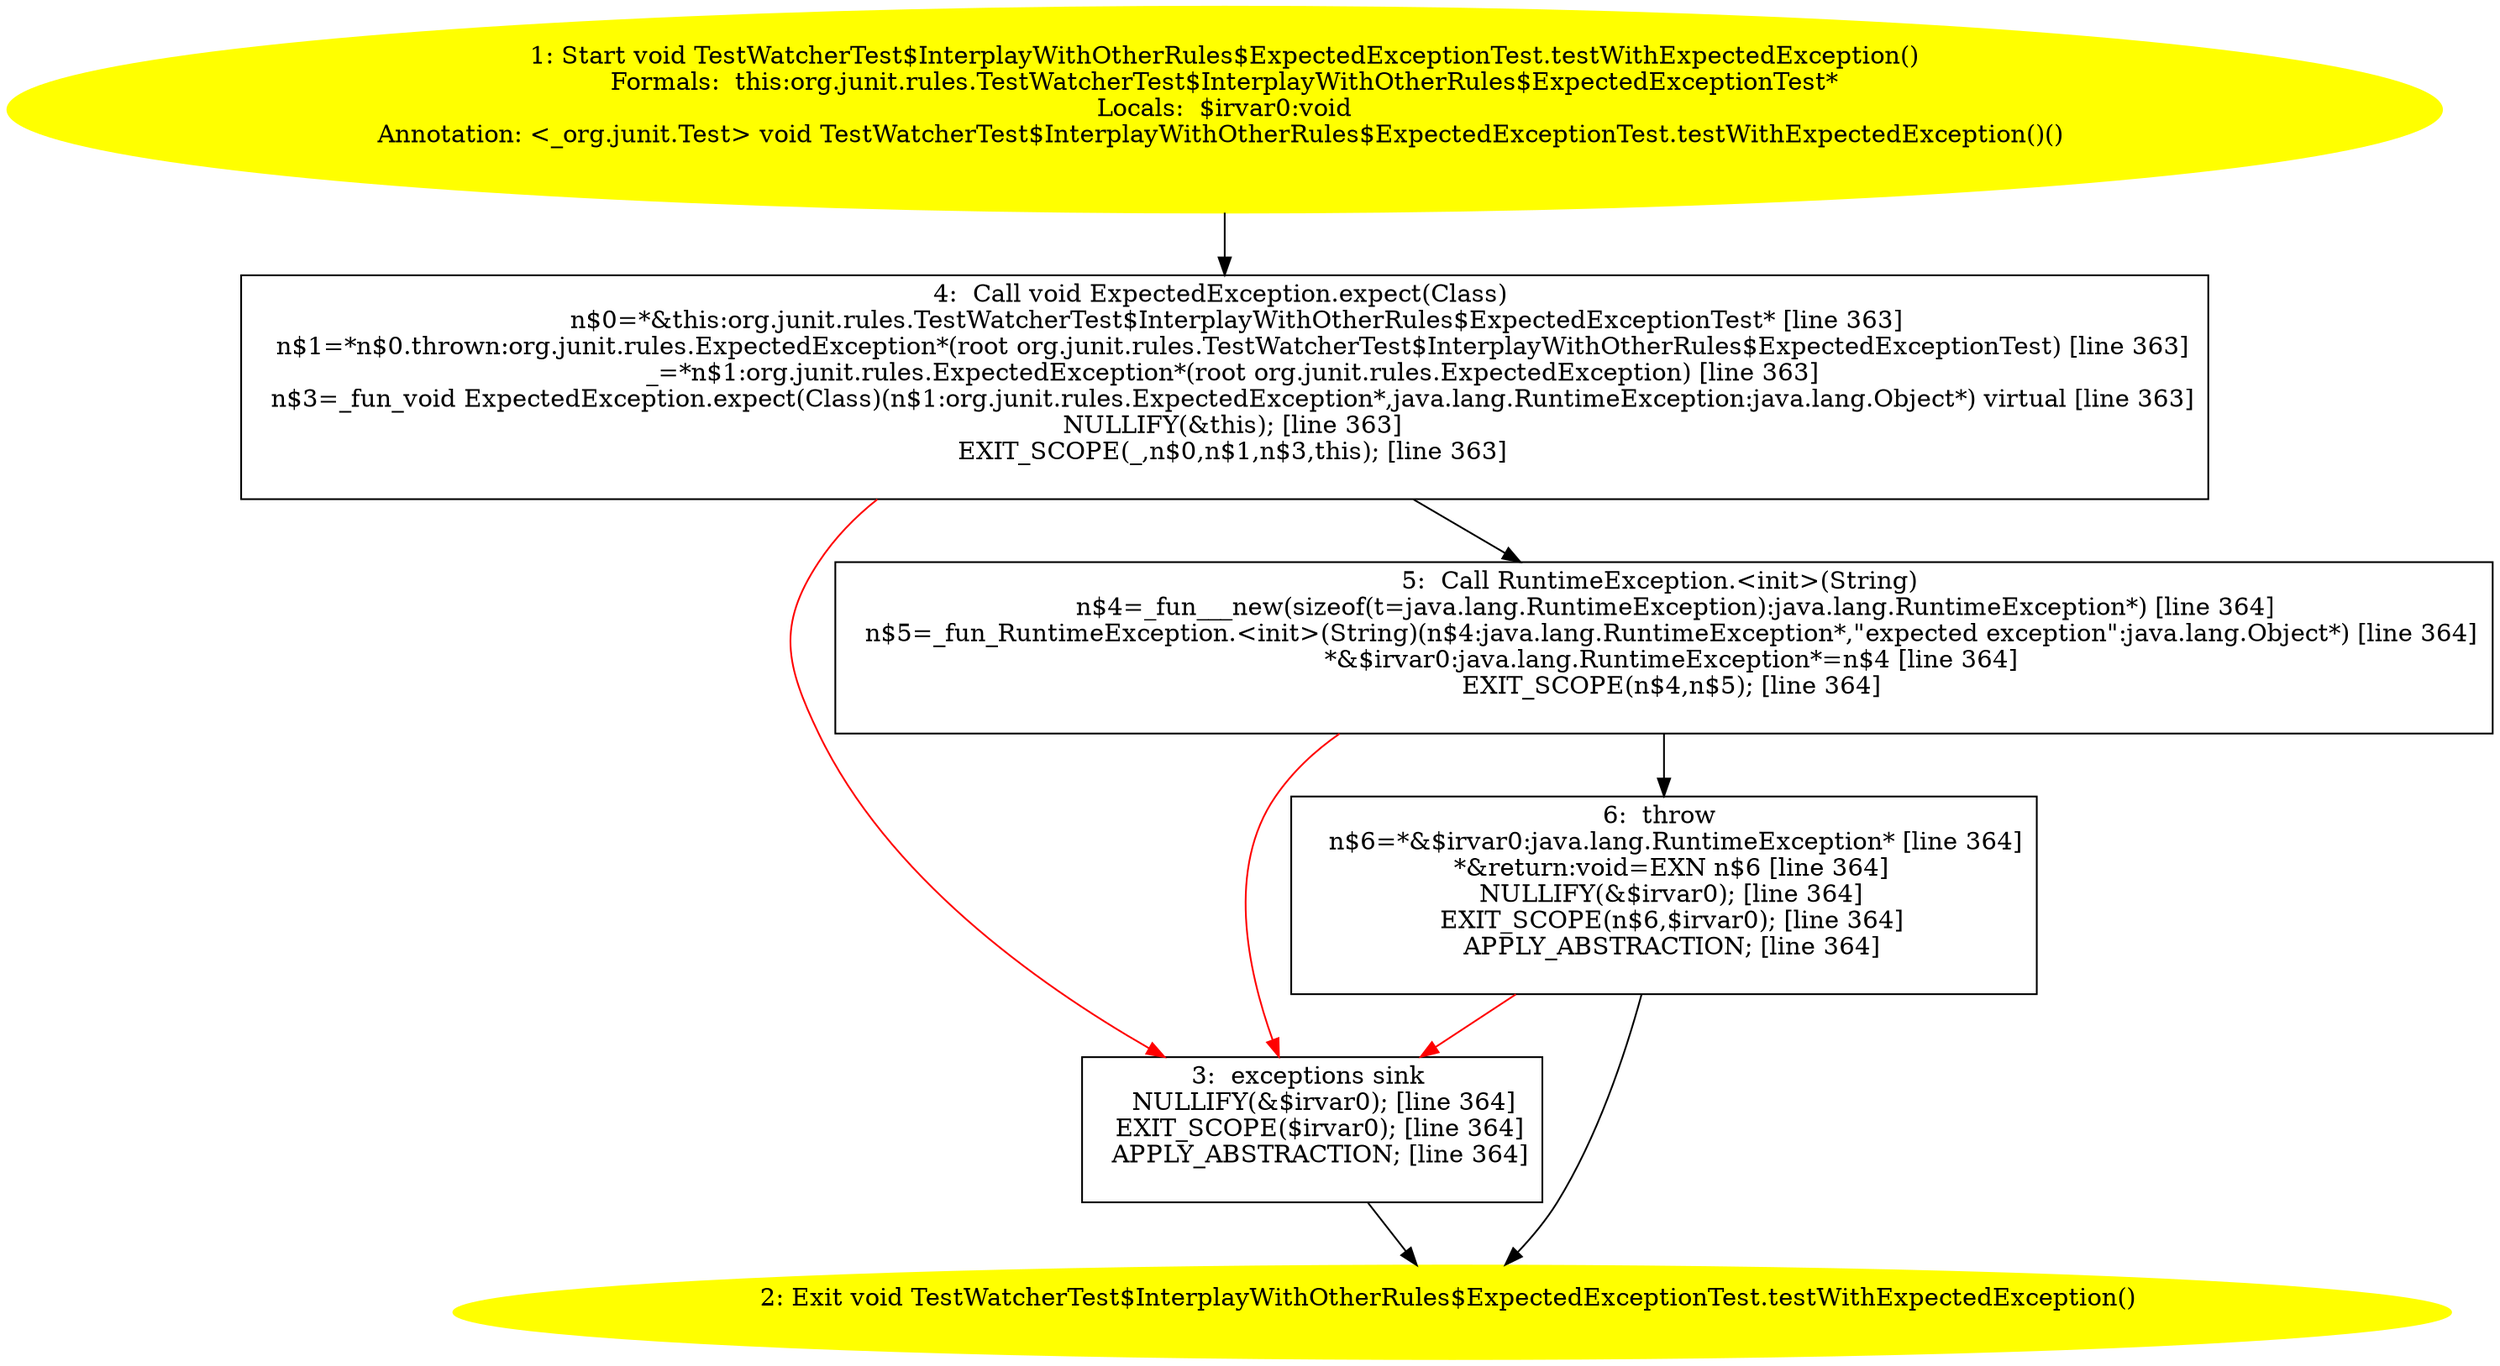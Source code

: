 /* @generated */
digraph cfg {
"org.junit.rules.TestWatcherTest$InterplayWithOtherRules$ExpectedExceptionTest.testWithExpectedExcept.4d1568dce4321577311a250e47659368_1" [label="1: Start void TestWatcherTest$InterplayWithOtherRules$ExpectedExceptionTest.testWithExpectedException()\nFormals:  this:org.junit.rules.TestWatcherTest$InterplayWithOtherRules$ExpectedExceptionTest*\nLocals:  $irvar0:void\nAnnotation: <_org.junit.Test> void TestWatcherTest$InterplayWithOtherRules$ExpectedExceptionTest.testWithExpectedException()() \n  " color=yellow style=filled]
	

	 "org.junit.rules.TestWatcherTest$InterplayWithOtherRules$ExpectedExceptionTest.testWithExpectedExcept.4d1568dce4321577311a250e47659368_1" -> "org.junit.rules.TestWatcherTest$InterplayWithOtherRules$ExpectedExceptionTest.testWithExpectedExcept.4d1568dce4321577311a250e47659368_4" ;
"org.junit.rules.TestWatcherTest$InterplayWithOtherRules$ExpectedExceptionTest.testWithExpectedExcept.4d1568dce4321577311a250e47659368_2" [label="2: Exit void TestWatcherTest$InterplayWithOtherRules$ExpectedExceptionTest.testWithExpectedException() \n  " color=yellow style=filled]
	

"org.junit.rules.TestWatcherTest$InterplayWithOtherRules$ExpectedExceptionTest.testWithExpectedExcept.4d1568dce4321577311a250e47659368_3" [label="3:  exceptions sink \n   NULLIFY(&$irvar0); [line 364]\n  EXIT_SCOPE($irvar0); [line 364]\n  APPLY_ABSTRACTION; [line 364]\n " shape="box"]
	

	 "org.junit.rules.TestWatcherTest$InterplayWithOtherRules$ExpectedExceptionTest.testWithExpectedExcept.4d1568dce4321577311a250e47659368_3" -> "org.junit.rules.TestWatcherTest$InterplayWithOtherRules$ExpectedExceptionTest.testWithExpectedExcept.4d1568dce4321577311a250e47659368_2" ;
"org.junit.rules.TestWatcherTest$InterplayWithOtherRules$ExpectedExceptionTest.testWithExpectedExcept.4d1568dce4321577311a250e47659368_4" [label="4:  Call void ExpectedException.expect(Class) \n   n$0=*&this:org.junit.rules.TestWatcherTest$InterplayWithOtherRules$ExpectedExceptionTest* [line 363]\n  n$1=*n$0.thrown:org.junit.rules.ExpectedException*(root org.junit.rules.TestWatcherTest$InterplayWithOtherRules$ExpectedExceptionTest) [line 363]\n  _=*n$1:org.junit.rules.ExpectedException*(root org.junit.rules.ExpectedException) [line 363]\n  n$3=_fun_void ExpectedException.expect(Class)(n$1:org.junit.rules.ExpectedException*,java.lang.RuntimeException:java.lang.Object*) virtual [line 363]\n  NULLIFY(&this); [line 363]\n  EXIT_SCOPE(_,n$0,n$1,n$3,this); [line 363]\n " shape="box"]
	

	 "org.junit.rules.TestWatcherTest$InterplayWithOtherRules$ExpectedExceptionTest.testWithExpectedExcept.4d1568dce4321577311a250e47659368_4" -> "org.junit.rules.TestWatcherTest$InterplayWithOtherRules$ExpectedExceptionTest.testWithExpectedExcept.4d1568dce4321577311a250e47659368_5" ;
	 "org.junit.rules.TestWatcherTest$InterplayWithOtherRules$ExpectedExceptionTest.testWithExpectedExcept.4d1568dce4321577311a250e47659368_4" -> "org.junit.rules.TestWatcherTest$InterplayWithOtherRules$ExpectedExceptionTest.testWithExpectedExcept.4d1568dce4321577311a250e47659368_3" [color="red" ];
"org.junit.rules.TestWatcherTest$InterplayWithOtherRules$ExpectedExceptionTest.testWithExpectedExcept.4d1568dce4321577311a250e47659368_5" [label="5:  Call RuntimeException.<init>(String) \n   n$4=_fun___new(sizeof(t=java.lang.RuntimeException):java.lang.RuntimeException*) [line 364]\n  n$5=_fun_RuntimeException.<init>(String)(n$4:java.lang.RuntimeException*,\"expected exception\":java.lang.Object*) [line 364]\n  *&$irvar0:java.lang.RuntimeException*=n$4 [line 364]\n  EXIT_SCOPE(n$4,n$5); [line 364]\n " shape="box"]
	

	 "org.junit.rules.TestWatcherTest$InterplayWithOtherRules$ExpectedExceptionTest.testWithExpectedExcept.4d1568dce4321577311a250e47659368_5" -> "org.junit.rules.TestWatcherTest$InterplayWithOtherRules$ExpectedExceptionTest.testWithExpectedExcept.4d1568dce4321577311a250e47659368_6" ;
	 "org.junit.rules.TestWatcherTest$InterplayWithOtherRules$ExpectedExceptionTest.testWithExpectedExcept.4d1568dce4321577311a250e47659368_5" -> "org.junit.rules.TestWatcherTest$InterplayWithOtherRules$ExpectedExceptionTest.testWithExpectedExcept.4d1568dce4321577311a250e47659368_3" [color="red" ];
"org.junit.rules.TestWatcherTest$InterplayWithOtherRules$ExpectedExceptionTest.testWithExpectedExcept.4d1568dce4321577311a250e47659368_6" [label="6:  throw \n   n$6=*&$irvar0:java.lang.RuntimeException* [line 364]\n  *&return:void=EXN n$6 [line 364]\n  NULLIFY(&$irvar0); [line 364]\n  EXIT_SCOPE(n$6,$irvar0); [line 364]\n  APPLY_ABSTRACTION; [line 364]\n " shape="box"]
	

	 "org.junit.rules.TestWatcherTest$InterplayWithOtherRules$ExpectedExceptionTest.testWithExpectedExcept.4d1568dce4321577311a250e47659368_6" -> "org.junit.rules.TestWatcherTest$InterplayWithOtherRules$ExpectedExceptionTest.testWithExpectedExcept.4d1568dce4321577311a250e47659368_2" ;
	 "org.junit.rules.TestWatcherTest$InterplayWithOtherRules$ExpectedExceptionTest.testWithExpectedExcept.4d1568dce4321577311a250e47659368_6" -> "org.junit.rules.TestWatcherTest$InterplayWithOtherRules$ExpectedExceptionTest.testWithExpectedExcept.4d1568dce4321577311a250e47659368_3" [color="red" ];
}
